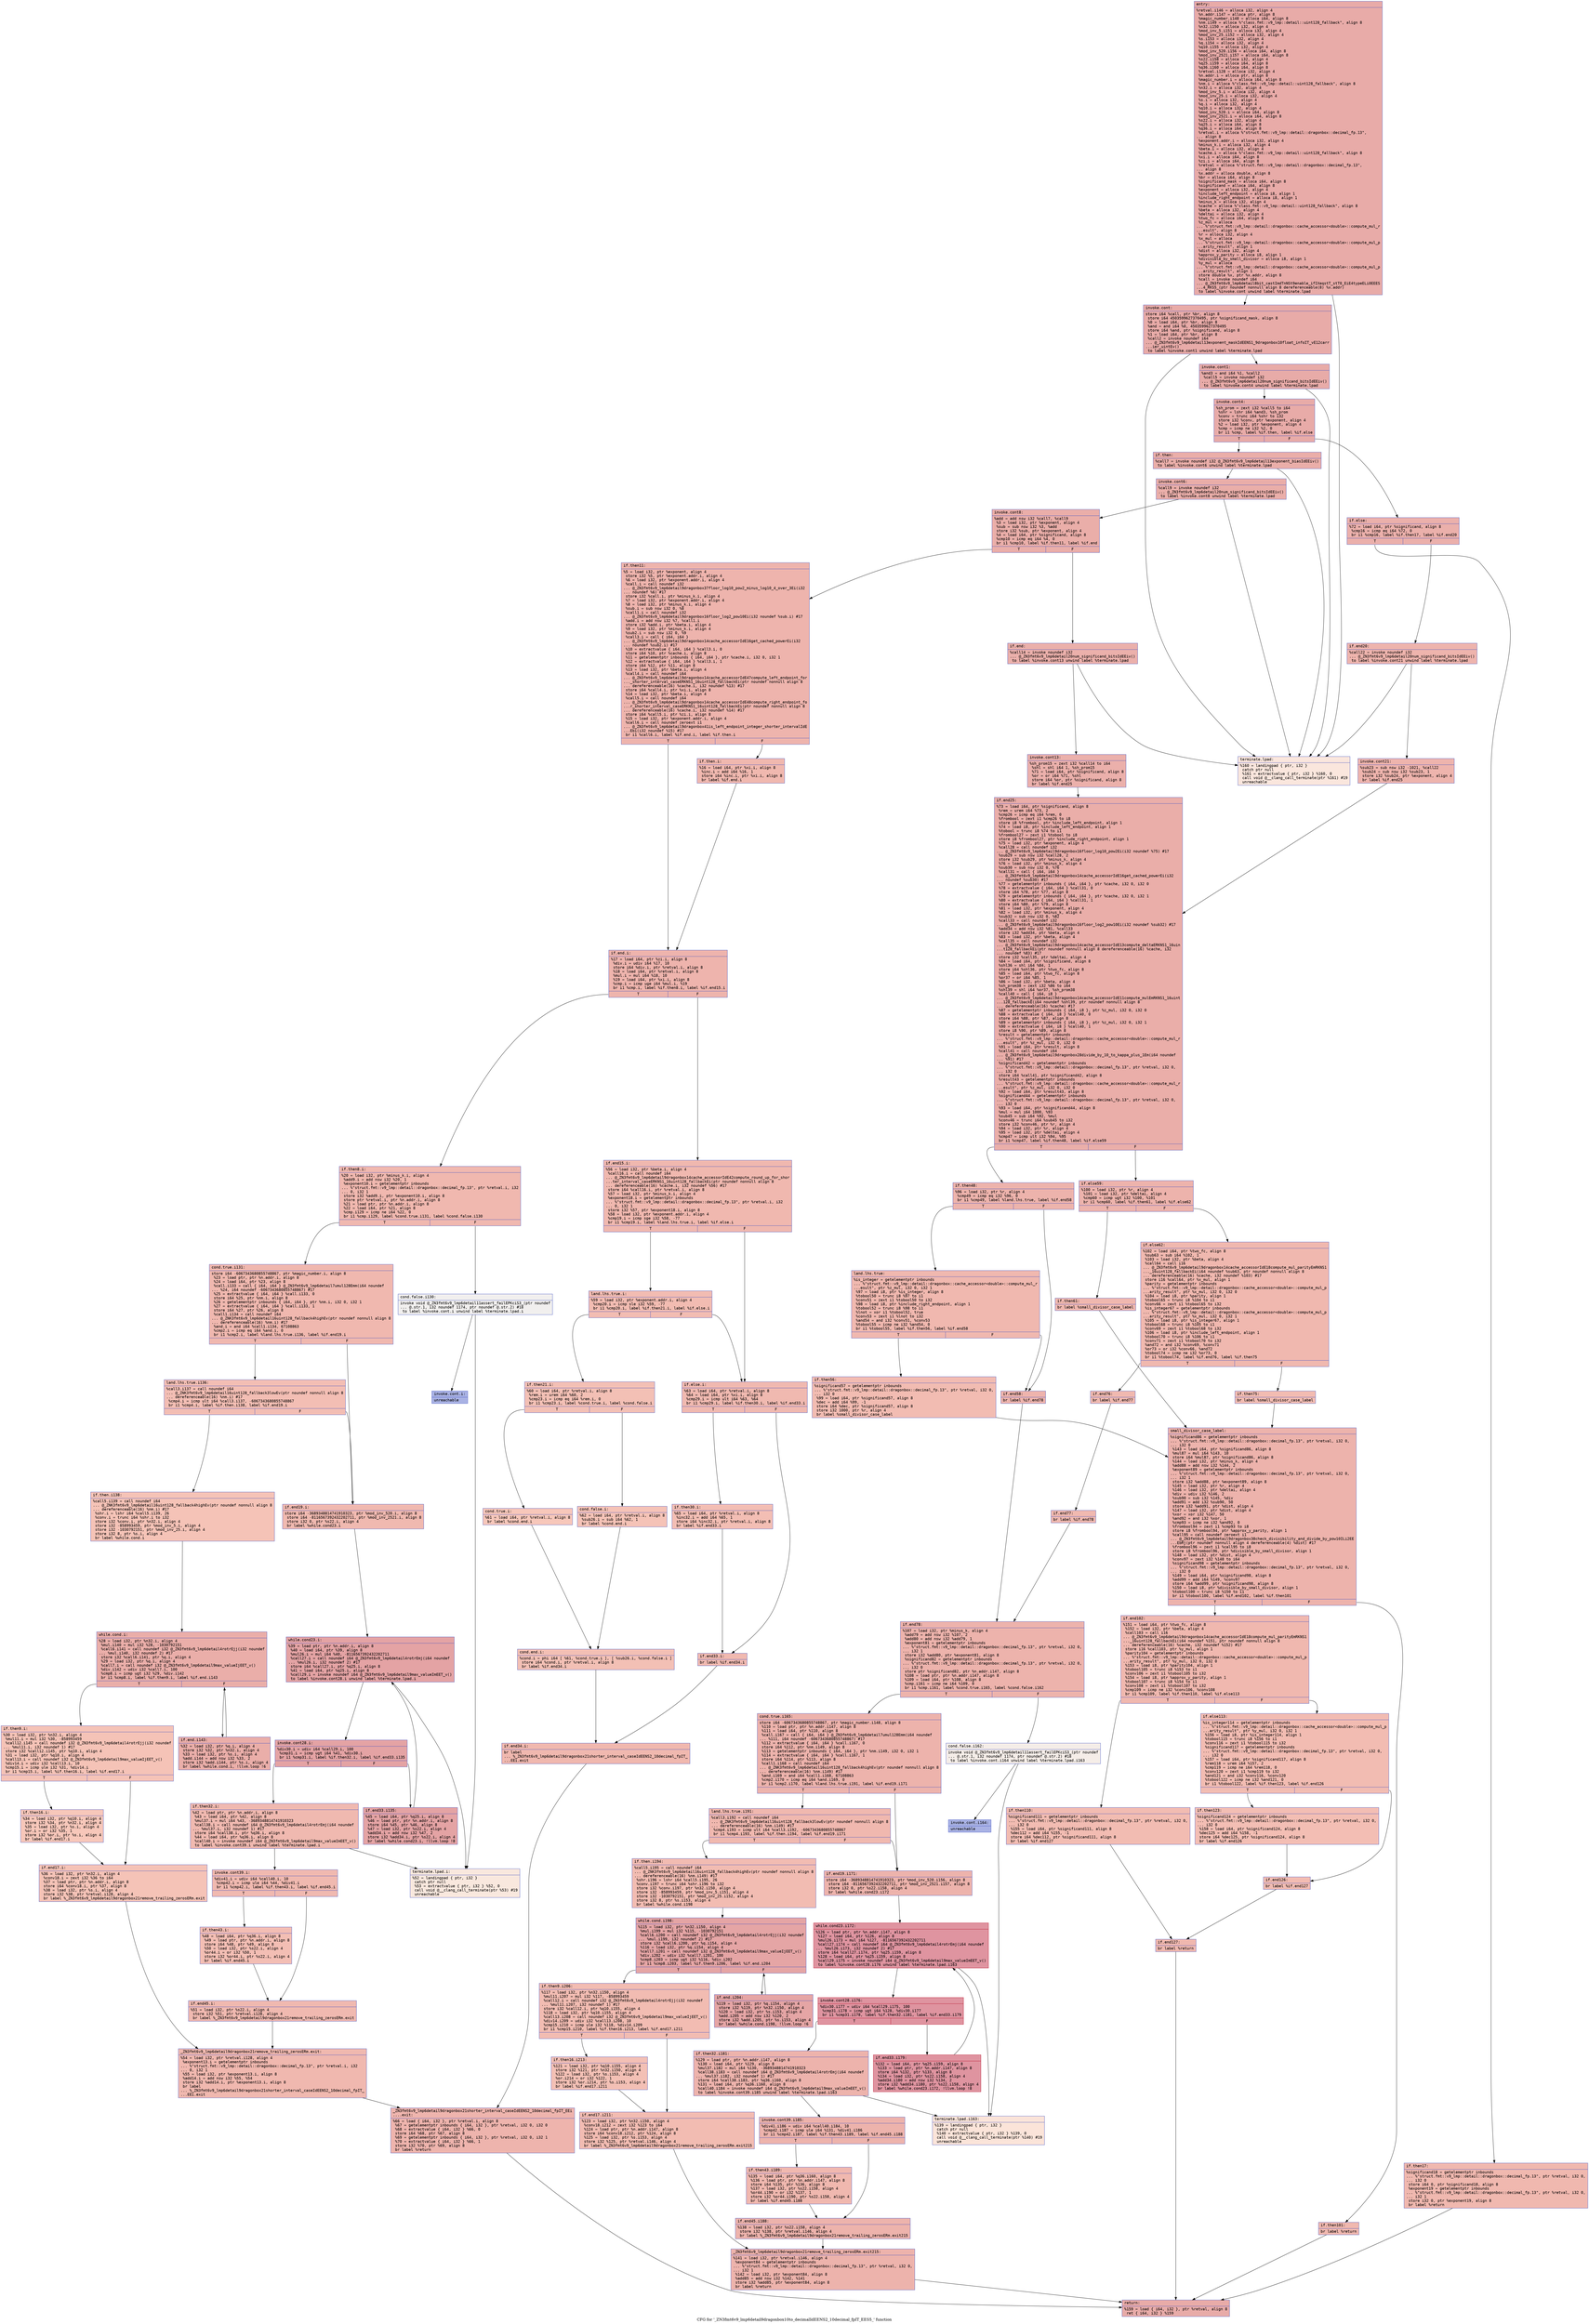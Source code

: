 digraph "CFG for '_ZN3fmt6v9_lmp6detail9dragonbox10to_decimalIdEENS2_10decimal_fpIT_EES5_' function" {
	label="CFG for '_ZN3fmt6v9_lmp6detail9dragonbox10to_decimalIdEENS2_10decimal_fpIT_EES5_' function";

	Node0x55fec2f9a290 [shape=record,color="#3d50c3ff", style=filled, fillcolor="#cc403a70" fontname="Courier",label="{entry:\l|  %retval.i146 = alloca i32, align 4\l  %n.addr.i147 = alloca ptr, align 8\l  %magic_number.i148 = alloca i64, align 8\l  %nm.i149 = alloca %\"class.fmt::v9_lmp::detail::uint128_fallback\", align 8\l  %n32.i150 = alloca i32, align 4\l  %mod_inv_5.i151 = alloca i32, align 4\l  %mod_inv_25.i152 = alloca i32, align 4\l  %s.i153 = alloca i32, align 4\l  %q.i154 = alloca i32, align 4\l  %q10.i155 = alloca i32, align 4\l  %mod_inv_520.i156 = alloca i64, align 8\l  %mod_inv_2521.i157 = alloca i64, align 8\l  %s22.i158 = alloca i32, align 4\l  %q25.i159 = alloca i64, align 8\l  %q36.i160 = alloca i64, align 8\l  %retval.i128 = alloca i32, align 4\l  %n.addr.i = alloca ptr, align 8\l  %magic_number.i = alloca i64, align 8\l  %nm.i = alloca %\"class.fmt::v9_lmp::detail::uint128_fallback\", align 8\l  %n32.i = alloca i32, align 4\l  %mod_inv_5.i = alloca i32, align 4\l  %mod_inv_25.i = alloca i32, align 4\l  %s.i = alloca i32, align 4\l  %q.i = alloca i32, align 4\l  %q10.i = alloca i32, align 4\l  %mod_inv_520.i = alloca i64, align 8\l  %mod_inv_2521.i = alloca i64, align 8\l  %s22.i = alloca i32, align 4\l  %q25.i = alloca i64, align 8\l  %q36.i = alloca i64, align 8\l  %retval.i = alloca %\"struct.fmt::v9_lmp::detail::dragonbox::decimal_fp.13\",\l... align 8\l  %exponent.addr.i = alloca i32, align 4\l  %minus_k.i = alloca i32, align 4\l  %beta.i = alloca i32, align 4\l  %cache.i = alloca %\"class.fmt::v9_lmp::detail::uint128_fallback\", align 8\l  %xi.i = alloca i64, align 8\l  %zi.i = alloca i64, align 8\l  %retval = alloca %\"struct.fmt::v9_lmp::detail::dragonbox::decimal_fp.13\",\l... align 8\l  %x.addr = alloca double, align 8\l  %br = alloca i64, align 8\l  %significand_mask = alloca i64, align 8\l  %significand = alloca i64, align 8\l  %exponent = alloca i32, align 4\l  %include_left_endpoint = alloca i8, align 1\l  %include_right_endpoint = alloca i8, align 1\l  %minus_k = alloca i32, align 4\l  %cache = alloca %\"class.fmt::v9_lmp::detail::uint128_fallback\", align 8\l  %beta = alloca i32, align 4\l  %deltai = alloca i32, align 4\l  %two_fc = alloca i64, align 8\l  %z_mul = alloca\l... %\"struct.fmt::v9_lmp::detail::dragonbox::cache_accessor\<double\>::compute_mul_r\l...esult\", align 8\l  %r = alloca i32, align 4\l  %x_mul = alloca\l... %\"struct.fmt::v9_lmp::detail::dragonbox::cache_accessor\<double\>::compute_mul_p\l...arity_result\", align 1\l  %dist = alloca i32, align 4\l  %approx_y_parity = alloca i8, align 1\l  %divisible_by_small_divisor = alloca i8, align 1\l  %y_mul = alloca\l... %\"struct.fmt::v9_lmp::detail::dragonbox::cache_accessor\<double\>::compute_mul_p\l...arity_result\", align 1\l  store double %x, ptr %x.addr, align 8\l  %call = invoke noundef i64\l... @_ZN3fmt6v9_lmp6detail8bit_castImdTnNSt9enable_ifIXeqstT_stT0_EiE4typeELi0EEES\l...4_RKS5_(ptr noundef nonnull align 8 dereferenceable(8) %x.addr)\l          to label %invoke.cont unwind label %terminate.lpad\l}"];
	Node0x55fec2f9a290 -> Node0x55fec2f9ae20[tooltip="entry -> invoke.cont\nProbability 100.00%" ];
	Node0x55fec2f9a290 -> Node0x55fec2ff8ce0[tooltip="entry -> terminate.lpad\nProbability 0.00%" ];
	Node0x55fec2f9ae20 [shape=record,color="#3d50c3ff", style=filled, fillcolor="#cc403a70" fontname="Courier",label="{invoke.cont:\l|  store i64 %call, ptr %br, align 8\l  store i64 4503599627370495, ptr %significand_mask, align 8\l  %0 = load i64, ptr %br, align 8\l  %and = and i64 %0, 4503599627370495\l  store i64 %and, ptr %significand, align 8\l  %1 = load i64, ptr %br, align 8\l  %call2 = invoke noundef i64\l... @_ZN3fmt6v9_lmp6detail13exponent_maskIdEENS1_9dragonbox10float_infoIT_vE12carr\l...ier_uintEv()\l          to label %invoke.cont1 unwind label %terminate.lpad\l}"];
	Node0x55fec2f9ae20 -> Node0x55fec2ff9360[tooltip="invoke.cont -> invoke.cont1\nProbability 100.00%" ];
	Node0x55fec2f9ae20 -> Node0x55fec2ff8ce0[tooltip="invoke.cont -> terminate.lpad\nProbability 0.00%" ];
	Node0x55fec2ff9360 [shape=record,color="#3d50c3ff", style=filled, fillcolor="#cc403a70" fontname="Courier",label="{invoke.cont1:\l|  %and3 = and i64 %1, %call2\l  %call5 = invoke noundef i32\l... @_ZN3fmt6v9_lmp6detail20num_significand_bitsIdEEiv()\l          to label %invoke.cont4 unwind label %terminate.lpad\l}"];
	Node0x55fec2ff9360 -> Node0x55fec2ff96d0[tooltip="invoke.cont1 -> invoke.cont4\nProbability 100.00%" ];
	Node0x55fec2ff9360 -> Node0x55fec2ff8ce0[tooltip="invoke.cont1 -> terminate.lpad\nProbability 0.00%" ];
	Node0x55fec2ff96d0 [shape=record,color="#3d50c3ff", style=filled, fillcolor="#cc403a70" fontname="Courier",label="{invoke.cont4:\l|  %sh_prom = zext i32 %call5 to i64\l  %shr = lshr i64 %and3, %sh_prom\l  %conv = trunc i64 %shr to i32\l  store i32 %conv, ptr %exponent, align 4\l  %2 = load i32, ptr %exponent, align 4\l  %cmp = icmp ne i32 %2, 0\l  br i1 %cmp, label %if.then, label %if.else\l|{<s0>T|<s1>F}}"];
	Node0x55fec2ff96d0:s0 -> Node0x55fec2ff9c70[tooltip="invoke.cont4 -> if.then\nProbability 62.50%" ];
	Node0x55fec2ff96d0:s1 -> Node0x55fec2ff9ce0[tooltip="invoke.cont4 -> if.else\nProbability 37.50%" ];
	Node0x55fec2ff9c70 [shape=record,color="#3d50c3ff", style=filled, fillcolor="#d0473d70" fontname="Courier",label="{if.then:\l|  %call7 = invoke noundef i32 @_ZN3fmt6v9_lmp6detail13exponent_biasIdEEiv()\l          to label %invoke.cont6 unwind label %terminate.lpad\l}"];
	Node0x55fec2ff9c70 -> Node0x55fec2ff9e60[tooltip="if.then -> invoke.cont6\nProbability 100.00%" ];
	Node0x55fec2ff9c70 -> Node0x55fec2ff8ce0[tooltip="if.then -> terminate.lpad\nProbability 0.00%" ];
	Node0x55fec2ff9e60 [shape=record,color="#3d50c3ff", style=filled, fillcolor="#d0473d70" fontname="Courier",label="{invoke.cont6:\l|  %call9 = invoke noundef i32\l... @_ZN3fmt6v9_lmp6detail20num_significand_bitsIdEEiv()\l          to label %invoke.cont8 unwind label %terminate.lpad\l}"];
	Node0x55fec2ff9e60 -> Node0x55fec2ffa0f0[tooltip="invoke.cont6 -> invoke.cont8\nProbability 100.00%" ];
	Node0x55fec2ff9e60 -> Node0x55fec2ff8ce0[tooltip="invoke.cont6 -> terminate.lpad\nProbability 0.00%" ];
	Node0x55fec2ffa0f0 [shape=record,color="#3d50c3ff", style=filled, fillcolor="#d0473d70" fontname="Courier",label="{invoke.cont8:\l|  %add = add nsw i32 %call7, %call9\l  %3 = load i32, ptr %exponent, align 4\l  %sub = sub nsw i32 %3, %add\l  store i32 %sub, ptr %exponent, align 4\l  %4 = load i64, ptr %significand, align 8\l  %cmp10 = icmp eq i64 %4, 0\l  br i1 %cmp10, label %if.then11, label %if.end\l|{<s0>T|<s1>F}}"];
	Node0x55fec2ffa0f0:s0 -> Node0x55fec2ffa690[tooltip="invoke.cont8 -> if.then11\nProbability 37.50%" ];
	Node0x55fec2ffa0f0:s1 -> Node0x55fec2ffa710[tooltip="invoke.cont8 -> if.end\nProbability 62.50%" ];
	Node0x55fec2ffa690 [shape=record,color="#3d50c3ff", style=filled, fillcolor="#d8564670" fontname="Courier",label="{if.then11:\l|  %5 = load i32, ptr %exponent, align 4\l  store i32 %5, ptr %exponent.addr.i, align 4\l  %6 = load i32, ptr %exponent.addr.i, align 4\l  %call.i = call noundef i32\l... @_ZN3fmt6v9_lmp6detail9dragonbox37floor_log10_pow2_minus_log10_4_over_3Ei(i32\l... noundef %6) #17\l  store i32 %call.i, ptr %minus_k.i, align 4\l  %7 = load i32, ptr %exponent.addr.i, align 4\l  %8 = load i32, ptr %minus_k.i, align 4\l  %sub.i = sub nsw i32 0, %8\l  %call1.i = call noundef i32\l... @_ZN3fmt6v9_lmp6detail9dragonbox16floor_log2_pow10Ei(i32 noundef %sub.i) #17\l  %add.i = add nsw i32 %7, %call1.i\l  store i32 %add.i, ptr %beta.i, align 4\l  %9 = load i32, ptr %minus_k.i, align 4\l  %sub2.i = sub nsw i32 0, %9\l  %call3.i = call \{ i64, i64 \}\l... @_ZN3fmt6v9_lmp6detail9dragonbox14cache_accessorIdE16get_cached_powerEi(i32\l... noundef %sub2.i) #17\l  %10 = extractvalue \{ i64, i64 \} %call3.i, 0\l  store i64 %10, ptr %cache.i, align 8\l  %11 = getelementptr inbounds \{ i64, i64 \}, ptr %cache.i, i32 0, i32 1\l  %12 = extractvalue \{ i64, i64 \} %call3.i, 1\l  store i64 %12, ptr %11, align 8\l  %13 = load i32, ptr %beta.i, align 4\l  %call4.i = call noundef i64\l... @_ZN3fmt6v9_lmp6detail9dragonbox14cache_accessorIdE47compute_left_endpoint_for\l..._shorter_interval_caseERKNS1_16uint128_fallbackEi(ptr noundef nonnull align 8\l... dereferenceable(16) %cache.i, i32 noundef %13) #17\l  store i64 %call4.i, ptr %xi.i, align 8\l  %14 = load i32, ptr %beta.i, align 4\l  %call5.i = call noundef i64\l... @_ZN3fmt6v9_lmp6detail9dragonbox14cache_accessorIdE48compute_right_endpoint_fo\l...r_shorter_interval_caseERKNS1_16uint128_fallbackEi(ptr noundef nonnull align 8\l... dereferenceable(16) %cache.i, i32 noundef %14) #17\l  store i64 %call5.i, ptr %zi.i, align 8\l  %15 = load i32, ptr %exponent.addr.i, align 4\l  %call6.i = call noundef zeroext i1\l... @_ZN3fmt6v9_lmp6detail9dragonbox41is_left_endpoint_integer_shorter_intervalIdE\l...Ebi(i32 noundef %15) #17\l  br i1 %call6.i, label %if.end.i, label %if.then.i\l|{<s0>T|<s1>F}}"];
	Node0x55fec2ffa690:s0 -> Node0x55fec2ffc250[tooltip="if.then11 -> if.end.i\nProbability 50.00%" ];
	Node0x55fec2ffa690:s1 -> Node0x55fec2ffc2a0[tooltip="if.then11 -> if.then.i\nProbability 50.00%" ];
	Node0x55fec2ffc2a0 [shape=record,color="#3d50c3ff", style=filled, fillcolor="#dc5d4a70" fontname="Courier",label="{if.then.i:\l|  %16 = load i64, ptr %xi.i, align 8\l  %inc.i = add i64 %16, 1\l  store i64 %inc.i, ptr %xi.i, align 8\l  br label %if.end.i\l}"];
	Node0x55fec2ffc2a0 -> Node0x55fec2ffc250[tooltip="if.then.i -> if.end.i\nProbability 100.00%" ];
	Node0x55fec2ffc250 [shape=record,color="#3d50c3ff", style=filled, fillcolor="#d8564670" fontname="Courier",label="{if.end.i:\l|  %17 = load i64, ptr %zi.i, align 8\l  %div.i = udiv i64 %17, 10\l  store i64 %div.i, ptr %retval.i, align 8\l  %18 = load i64, ptr %retval.i, align 8\l  %mul.i = mul i64 %18, 10\l  %19 = load i64, ptr %xi.i, align 8\l  %cmp.i = icmp uge i64 %mul.i, %19\l  br i1 %cmp.i, label %if.then8.i, label %if.end15.i\l|{<s0>T|<s1>F}}"];
	Node0x55fec2ffc250:s0 -> Node0x55fec2ff84a0[tooltip="if.end.i -> if.then8.i\nProbability 50.00%" ];
	Node0x55fec2ffc250:s1 -> Node0x55fec2ff8520[tooltip="if.end.i -> if.end15.i\nProbability 50.00%" ];
	Node0x55fec2ff84a0 [shape=record,color="#3d50c3ff", style=filled, fillcolor="#dc5d4a70" fontname="Courier",label="{if.then8.i:\l|  %20 = load i32, ptr %minus_k.i, align 4\l  %add9.i = add nsw i32 %20, 1\l  %exponent10.i = getelementptr inbounds\l... %\"struct.fmt::v9_lmp::detail::dragonbox::decimal_fp.13\", ptr %retval.i, i32\l... 0, i32 1\l  store i32 %add9.i, ptr %exponent10.i, align 8\l  store ptr %retval.i, ptr %n.addr.i, align 8\l  %21 = load ptr, ptr %n.addr.i, align 8\l  %22 = load i64, ptr %21, align 8\l  %cmp.i129 = icmp ne i64 %22, 0\l  br i1 %cmp.i129, label %cond.true.i131, label %cond.false.i130\l|{<s0>T|<s1>F}}"];
	Node0x55fec2ff84a0:s0 -> Node0x55fec2ffd6e0[tooltip="if.then8.i -> cond.true.i131\nProbability 100.00%" ];
	Node0x55fec2ff84a0:s1 -> Node0x55fec2ffd760[tooltip="if.then8.i -> cond.false.i130\nProbability 0.00%" ];
	Node0x55fec2ffd6e0 [shape=record,color="#3d50c3ff", style=filled, fillcolor="#dc5d4a70" fontname="Courier",label="{cond.true.i131:\l|  store i64 -6067343680855748867, ptr %magic_number.i, align 8\l  %23 = load ptr, ptr %n.addr.i, align 8\l  %24 = load i64, ptr %23, align 8\l  %call.i133 = call \{ i64, i64 \} @_ZN3fmt6v9_lmp6detail7umul128Emm(i64 noundef\l... %24, i64 noundef -6067343680855748867) #17\l  %25 = extractvalue \{ i64, i64 \} %call.i133, 0\l  store i64 %25, ptr %nm.i, align 8\l  %26 = getelementptr inbounds \{ i64, i64 \}, ptr %nm.i, i32 0, i32 1\l  %27 = extractvalue \{ i64, i64 \} %call.i133, 1\l  store i64 %27, ptr %26, align 8\l  %call1.i134 = call noundef i64\l... @_ZNK3fmt6v9_lmp6detail16uint128_fallback4highEv(ptr noundef nonnull align 8\l... dereferenceable(16) %nm.i) #17\l  %and.i = and i64 %call1.i134, 67108863\l  %cmp2.i = icmp eq i64 %and.i, 0\l  br i1 %cmp2.i, label %land.lhs.true.i136, label %if.end19.i\l|{<s0>T|<s1>F}}"];
	Node0x55fec2ffd6e0:s0 -> Node0x55fec2ffe3a0[tooltip="cond.true.i131 -> land.lhs.true.i136\nProbability 37.50%" ];
	Node0x55fec2ffd6e0:s1 -> Node0x55fec2ffe4a0[tooltip="cond.true.i131 -> if.end19.i\nProbability 62.50%" ];
	Node0x55fec2ffd760 [shape=record,color="#3d50c3ff", style=filled, fillcolor="#e0dbd870" fontname="Courier",label="{cond.false.i130:\l|  invoke void @_ZN3fmt6v9_lmp6detail11assert_failEPKciS3_(ptr noundef\l... @.str.1, i32 noundef 1174, ptr noundef @.str.2) #18\l          to label %invoke.cont.i unwind label %terminate.lpad.i\l}"];
	Node0x55fec2ffd760 -> Node0x55fec2ffe650[tooltip="cond.false.i130 -> invoke.cont.i\nProbability 0.00%" ];
	Node0x55fec2ffd760 -> Node0x55fec2ffe700[tooltip="cond.false.i130 -> terminate.lpad.i\nProbability 100.00%" ];
	Node0x55fec2ffe650 [shape=record,color="#3d50c3ff", style=filled, fillcolor="#3d50c370" fontname="Courier",label="{invoke.cont.i:\l|  unreachable\l}"];
	Node0x55fec2ffe3a0 [shape=record,color="#3d50c3ff", style=filled, fillcolor="#e36c5570" fontname="Courier",label="{land.lhs.true.i136:\l|  %call3.i137 = call noundef i64\l... @_ZNK3fmt6v9_lmp6detail16uint128_fallback3lowEv(ptr noundef nonnull align 8\l... dereferenceable(16) %nm.i) #17\l  %cmp4.i = icmp ult i64 %call3.i137, -6067343680855748867\l  br i1 %cmp4.i, label %if.then.i138, label %if.end19.i\l|{<s0>T|<s1>F}}"];
	Node0x55fec2ffe3a0:s0 -> Node0x55fec2ffec70[tooltip="land.lhs.true.i136 -> if.then.i138\nProbability 50.00%" ];
	Node0x55fec2ffe3a0:s1 -> Node0x55fec2ffe4a0[tooltip="land.lhs.true.i136 -> if.end19.i\nProbability 50.00%" ];
	Node0x55fec2ffec70 [shape=record,color="#3d50c3ff", style=filled, fillcolor="#e8765c70" fontname="Courier",label="{if.then.i138:\l|  %call5.i139 = call noundef i64\l... @_ZNK3fmt6v9_lmp6detail16uint128_fallback4highEv(ptr noundef nonnull align 8\l... dereferenceable(16) %nm.i) #17\l  %shr.i = lshr i64 %call5.i139, 26\l  %conv.i = trunc i64 %shr.i to i32\l  store i32 %conv.i, ptr %n32.i, align 4\l  store i32 -858993459, ptr %mod_inv_5.i, align 4\l  store i32 -1030792151, ptr %mod_inv_25.i, align 4\l  store i32 8, ptr %s.i, align 4\l  br label %while.cond.i\l}"];
	Node0x55fec2ffec70 -> Node0x55fec2fff2c0[tooltip="if.then.i138 -> while.cond.i\nProbability 100.00%" ];
	Node0x55fec2fff2c0 [shape=record,color="#3d50c3ff", style=filled, fillcolor="#d0473d70" fontname="Courier",label="{while.cond.i:\l|  %28 = load i32, ptr %n32.i, align 4\l  %mul.i140 = mul i32 %28, -1030792151\l  %call6.i141 = call noundef i32 @_ZN3fmt6v9_lmp6detail4rotrEjj(i32 noundef\l... %mul.i140, i32 noundef 2) #17\l  store i32 %call6.i141, ptr %q.i, align 4\l  %29 = load i32, ptr %q.i, align 4\l  %call7.i = call noundef i32 @_ZN3fmt6v9_lmp6detail9max_valueIjEET_v()\l  %div.i142 = udiv i32 %call7.i, 100\l  %cmp8.i = icmp ugt i32 %29, %div.i142\l  br i1 %cmp8.i, label %if.then9.i, label %if.end.i143\l|{<s0>T|<s1>F}}"];
	Node0x55fec2fff2c0:s0 -> Node0x55fec2fffa00[tooltip="while.cond.i -> if.then9.i\nProbability 3.12%" ];
	Node0x55fec2fff2c0:s1 -> Node0x55fec2fffa50[tooltip="while.cond.i -> if.end.i143\nProbability 96.88%" ];
	Node0x55fec2fffa00 [shape=record,color="#3d50c3ff", style=filled, fillcolor="#e8765c70" fontname="Courier",label="{if.then9.i:\l|  %30 = load i32, ptr %n32.i, align 4\l  %mul11.i = mul i32 %30, -858993459\l  %call12.i145 = call noundef i32 @_ZN3fmt6v9_lmp6detail4rotrEjj(i32 noundef\l... %mul11.i, i32 noundef 1) #17\l  store i32 %call12.i145, ptr %q10.i, align 4\l  %31 = load i32, ptr %q10.i, align 4\l  %call13.i = call noundef i32 @_ZN3fmt6v9_lmp6detail9max_valueIjEET_v()\l  %div14.i = udiv i32 %call13.i, 10\l  %cmp15.i = icmp ule i32 %31, %div14.i\l  br i1 %cmp15.i, label %if.then16.i, label %if.end17.i\l|{<s0>T|<s1>F}}"];
	Node0x55fec2fffa00:s0 -> Node0x55fec3000220[tooltip="if.then9.i -> if.then16.i\nProbability 50.00%" ];
	Node0x55fec2fffa00:s1 -> Node0x55fec3000270[tooltip="if.then9.i -> if.end17.i\nProbability 50.00%" ];
	Node0x55fec2fffa50 [shape=record,color="#3d50c3ff", style=filled, fillcolor="#d0473d70" fontname="Courier",label="{if.end.i143:\l|  %32 = load i32, ptr %q.i, align 4\l  store i32 %32, ptr %n32.i, align 4\l  %33 = load i32, ptr %s.i, align 4\l  %add.i144 = add nsw i32 %33, 2\l  store i32 %add.i144, ptr %s.i, align 4\l  br label %while.cond.i, !llvm.loop !6\l}"];
	Node0x55fec2fffa50 -> Node0x55fec2fff2c0[tooltip="if.end.i143 -> while.cond.i\nProbability 100.00%" ];
	Node0x55fec3000220 [shape=record,color="#3d50c3ff", style=filled, fillcolor="#ec7f6370" fontname="Courier",label="{if.then16.i:\l|  %34 = load i32, ptr %q10.i, align 4\l  store i32 %34, ptr %n32.i, align 4\l  %35 = load i32, ptr %s.i, align 4\l  %or.i = or i32 %35, 1\l  store i32 %or.i, ptr %s.i, align 4\l  br label %if.end17.i\l}"];
	Node0x55fec3000220 -> Node0x55fec3000270[tooltip="if.then16.i -> if.end17.i\nProbability 100.00%" ];
	Node0x55fec3000270 [shape=record,color="#3d50c3ff", style=filled, fillcolor="#e8765c70" fontname="Courier",label="{if.end17.i:\l|  %36 = load i32, ptr %n32.i, align 4\l  %conv18.i = zext i32 %36 to i64\l  %37 = load ptr, ptr %n.addr.i, align 8\l  store i64 %conv18.i, ptr %37, align 8\l  %38 = load i32, ptr %s.i, align 4\l  store i32 %38, ptr %retval.i128, align 4\l  br label %_ZN3fmt6v9_lmp6detail9dragonbox21remove_trailing_zerosERm.exit\l}"];
	Node0x55fec3000270 -> Node0x55fec3000f50[tooltip="if.end17.i -> _ZN3fmt6v9_lmp6detail9dragonbox21remove_trailing_zerosERm.exit\nProbability 100.00%" ];
	Node0x55fec2ffe4a0 [shape=record,color="#3d50c3ff", style=filled, fillcolor="#de614d70" fontname="Courier",label="{if.end19.i:\l|  store i64 -3689348814741910323, ptr %mod_inv_520.i, align 8\l  store i64 -8116567392432202711, ptr %mod_inv_2521.i, align 8\l  store i32 0, ptr %s22.i, align 4\l  br label %while.cond23.i\l}"];
	Node0x55fec2ffe4a0 -> Node0x55fec3000f00[tooltip="if.end19.i -> while.cond23.i\nProbability 100.00%" ];
	Node0x55fec3000f00 [shape=record,color="#3d50c3ff", style=filled, fillcolor="#c32e3170" fontname="Courier",label="{while.cond23.i:\l|  %39 = load ptr, ptr %n.addr.i, align 8\l  %40 = load i64, ptr %39, align 8\l  %mul26.i = mul i64 %40, -8116567392432202711\l  %call27.i = call noundef i64 @_ZN3fmt6v9_lmp6detail4rotrEmj(i64 noundef\l... %mul26.i, i32 noundef 2) #17\l  store i64 %call27.i, ptr %q25.i, align 8\l  %41 = load i64, ptr %q25.i, align 8\l  %call29.i = invoke noundef i64 @_ZN3fmt6v9_lmp6detail9max_valueImEET_v()\l          to label %invoke.cont28.i unwind label %terminate.lpad.i\l}"];
	Node0x55fec3000f00 -> Node0x55fec3001860[tooltip="while.cond23.i -> invoke.cont28.i\nProbability 100.00%" ];
	Node0x55fec3000f00 -> Node0x55fec2ffe700[tooltip="while.cond23.i -> terminate.lpad.i\nProbability 0.00%" ];
	Node0x55fec3001860 [shape=record,color="#3d50c3ff", style=filled, fillcolor="#c32e3170" fontname="Courier",label="{invoke.cont28.i:\l|  %div30.i = udiv i64 %call29.i, 100\l  %cmp31.i = icmp ugt i64 %41, %div30.i\l  br i1 %cmp31.i, label %if.then32.i, label %if.end33.i135\l|{<s0>T|<s1>F}}"];
	Node0x55fec3001860:s0 -> Node0x55fec3001c50[tooltip="invoke.cont28.i -> if.then32.i\nProbability 3.12%" ];
	Node0x55fec3001860:s1 -> Node0x55fec3001ca0[tooltip="invoke.cont28.i -> if.end33.i135\nProbability 96.88%" ];
	Node0x55fec3001c50 [shape=record,color="#3d50c3ff", style=filled, fillcolor="#de614d70" fontname="Courier",label="{if.then32.i:\l|  %42 = load ptr, ptr %n.addr.i, align 8\l  %43 = load i64, ptr %42, align 8\l  %mul37.i = mul i64 %43, -3689348814741910323\l  %call38.i = call noundef i64 @_ZN3fmt6v9_lmp6detail4rotrEmj(i64 noundef\l... %mul37.i, i32 noundef 1) #17\l  store i64 %call38.i, ptr %q36.i, align 8\l  %44 = load i64, ptr %q36.i, align 8\l  %call40.i = invoke noundef i64 @_ZN3fmt6v9_lmp6detail9max_valueImEET_v()\l          to label %invoke.cont39.i unwind label %terminate.lpad.i\l}"];
	Node0x55fec3001c50 -> Node0x55fec30022d0[tooltip="if.then32.i -> invoke.cont39.i\nProbability 100.00%" ];
	Node0x55fec3001c50 -> Node0x55fec2ffe700[tooltip="if.then32.i -> terminate.lpad.i\nProbability 0.00%" ];
	Node0x55fec3001ca0 [shape=record,color="#3d50c3ff", style=filled, fillcolor="#c32e3170" fontname="Courier",label="{if.end33.i135:\l|  %45 = load i64, ptr %q25.i, align 8\l  %46 = load ptr, ptr %n.addr.i, align 8\l  store i64 %45, ptr %46, align 8\l  %47 = load i32, ptr %s22.i, align 4\l  %add34.i = add nsw i32 %47, 2\l  store i32 %add34.i, ptr %s22.i, align 4\l  br label %while.cond23.i, !llvm.loop !8\l}"];
	Node0x55fec3001ca0 -> Node0x55fec3000f00[tooltip="if.end33.i135 -> while.cond23.i\nProbability 100.00%" ];
	Node0x55fec30022d0 [shape=record,color="#3d50c3ff", style=filled, fillcolor="#de614d70" fontname="Courier",label="{invoke.cont39.i:\l|  %div41.i = udiv i64 %call40.i, 10\l  %cmp42.i = icmp ule i64 %44, %div41.i\l  br i1 %cmp42.i, label %if.then43.i, label %if.end45.i\l|{<s0>T|<s1>F}}"];
	Node0x55fec30022d0:s0 -> Node0x55fec3003320[tooltip="invoke.cont39.i -> if.then43.i\nProbability 50.00%" ];
	Node0x55fec30022d0:s1 -> Node0x55fec3003370[tooltip="invoke.cont39.i -> if.end45.i\nProbability 50.00%" ];
	Node0x55fec3003320 [shape=record,color="#3d50c3ff", style=filled, fillcolor="#e36c5570" fontname="Courier",label="{if.then43.i:\l|  %48 = load i64, ptr %q36.i, align 8\l  %49 = load ptr, ptr %n.addr.i, align 8\l  store i64 %48, ptr %49, align 8\l  %50 = load i32, ptr %s22.i, align 4\l  %or44.i = or i32 %50, 1\l  store i32 %or44.i, ptr %s22.i, align 4\l  br label %if.end45.i\l}"];
	Node0x55fec3003320 -> Node0x55fec3003370[tooltip="if.then43.i -> if.end45.i\nProbability 100.00%" ];
	Node0x55fec3003370 [shape=record,color="#3d50c3ff", style=filled, fillcolor="#de614d70" fontname="Courier",label="{if.end45.i:\l|  %51 = load i32, ptr %s22.i, align 4\l  store i32 %51, ptr %retval.i128, align 4\l  br label %_ZN3fmt6v9_lmp6detail9dragonbox21remove_trailing_zerosERm.exit\l}"];
	Node0x55fec3003370 -> Node0x55fec3000f50[tooltip="if.end45.i -> _ZN3fmt6v9_lmp6detail9dragonbox21remove_trailing_zerosERm.exit\nProbability 100.00%" ];
	Node0x55fec2ffe700 [shape=record,color="#3d50c3ff", style=filled, fillcolor="#f2cab570" fontname="Courier",label="{terminate.lpad.i:\l|  %52 = landingpad \{ ptr, i32 \}\l          catch ptr null\l  %53 = extractvalue \{ ptr, i32 \} %52, 0\l  call void @__clang_call_terminate(ptr %53) #19\l  unreachable\l}"];
	Node0x55fec3000f50 [shape=record,color="#3d50c3ff", style=filled, fillcolor="#dc5d4a70" fontname="Courier",label="{_ZN3fmt6v9_lmp6detail9dragonbox21remove_trailing_zerosERm.exit:\l|  %54 = load i32, ptr %retval.i128, align 4\l  %exponent13.i = getelementptr inbounds\l... %\"struct.fmt::v9_lmp::detail::dragonbox::decimal_fp.13\", ptr %retval.i, i32\l... 0, i32 1\l  %55 = load i32, ptr %exponent13.i, align 8\l  %add14.i = add nsw i32 %55, %54\l  store i32 %add14.i, ptr %exponent13.i, align 8\l  br label\l... %_ZN3fmt6v9_lmp6detail9dragonbox21shorter_interval_caseIdEENS2_10decimal_fpIT_\l...EEi.exit\l}"];
	Node0x55fec3000f50 -> Node0x55fec3000fa0[tooltip="_ZN3fmt6v9_lmp6detail9dragonbox21remove_trailing_zerosERm.exit -> _ZN3fmt6v9_lmp6detail9dragonbox21shorter_interval_caseIdEENS2_10decimal_fpIT_EEi.exit\nProbability 100.00%" ];
	Node0x55fec2ff8520 [shape=record,color="#3d50c3ff", style=filled, fillcolor="#dc5d4a70" fontname="Courier",label="{if.end15.i:\l|  %56 = load i32, ptr %beta.i, align 4\l  %call16.i = call noundef i64\l... @_ZN3fmt6v9_lmp6detail9dragonbox14cache_accessorIdE42compute_round_up_for_shor\l...ter_interval_caseERKNS1_16uint128_fallbackEi(ptr noundef nonnull align 8\l... dereferenceable(16) %cache.i, i32 noundef %56) #17\l  store i64 %call16.i, ptr %retval.i, align 8\l  %57 = load i32, ptr %minus_k.i, align 4\l  %exponent18.i = getelementptr inbounds\l... %\"struct.fmt::v9_lmp::detail::dragonbox::decimal_fp.13\", ptr %retval.i, i32\l... 0, i32 1\l  store i32 %57, ptr %exponent18.i, align 8\l  %58 = load i32, ptr %exponent.addr.i, align 4\l  %cmp19.i = icmp sge i32 %58, -77\l  br i1 %cmp19.i, label %land.lhs.true.i, label %if.else.i\l|{<s0>T|<s1>F}}"];
	Node0x55fec2ff8520:s0 -> Node0x55fec3003d00[tooltip="if.end15.i -> land.lhs.true.i\nProbability 50.00%" ];
	Node0x55fec2ff8520:s1 -> Node0x55fec30047c0[tooltip="if.end15.i -> if.else.i\nProbability 50.00%" ];
	Node0x55fec3003d00 [shape=record,color="#3d50c3ff", style=filled, fillcolor="#e1675170" fontname="Courier",label="{land.lhs.true.i:\l|  %59 = load i32, ptr %exponent.addr.i, align 4\l  %cmp20.i = icmp sle i32 %59, -77\l  br i1 %cmp20.i, label %if.then21.i, label %if.else.i\l|{<s0>T|<s1>F}}"];
	Node0x55fec3003d00:s0 -> Node0x55fec3004a90[tooltip="land.lhs.true.i -> if.then21.i\nProbability 50.00%" ];
	Node0x55fec3003d00:s1 -> Node0x55fec30047c0[tooltip="land.lhs.true.i -> if.else.i\nProbability 50.00%" ];
	Node0x55fec3004a90 [shape=record,color="#3d50c3ff", style=filled, fillcolor="#e5705870" fontname="Courier",label="{if.then21.i:\l|  %60 = load i64, ptr %retval.i, align 8\l  %rem.i = urem i64 %60, 2\l  %cmp23.i = icmp eq i64 %rem.i, 0\l  br i1 %cmp23.i, label %cond.true.i, label %cond.false.i\l|{<s0>T|<s1>F}}"];
	Node0x55fec3004a90:s0 -> Node0x55fec3004d70[tooltip="if.then21.i -> cond.true.i\nProbability 37.50%" ];
	Node0x55fec3004a90:s1 -> Node0x55fec3004df0[tooltip="if.then21.i -> cond.false.i\nProbability 62.50%" ];
	Node0x55fec3004d70 [shape=record,color="#3d50c3ff", style=filled, fillcolor="#ec7f6370" fontname="Courier",label="{cond.true.i:\l|  %61 = load i64, ptr %retval.i, align 8\l  br label %cond.end.i\l}"];
	Node0x55fec3004d70 -> Node0x55fec3005000[tooltip="cond.true.i -> cond.end.i\nProbability 100.00%" ];
	Node0x55fec3004df0 [shape=record,color="#3d50c3ff", style=filled, fillcolor="#e8765c70" fontname="Courier",label="{cond.false.i:\l|  %62 = load i64, ptr %retval.i, align 8\l  %sub26.i = sub i64 %62, 1\l  br label %cond.end.i\l}"];
	Node0x55fec3004df0 -> Node0x55fec3005000[tooltip="cond.false.i -> cond.end.i\nProbability 100.00%" ];
	Node0x55fec3005000 [shape=record,color="#3d50c3ff", style=filled, fillcolor="#e5705870" fontname="Courier",label="{cond.end.i:\l|  %cond.i = phi i64 [ %61, %cond.true.i ], [ %sub26.i, %cond.false.i ]\l  store i64 %cond.i, ptr %retval.i, align 8\l  br label %if.end34.i\l}"];
	Node0x55fec3005000 -> Node0x55fec3005350[tooltip="cond.end.i -> if.end34.i\nProbability 100.00%" ];
	Node0x55fec30047c0 [shape=record,color="#3d50c3ff", style=filled, fillcolor="#de614d70" fontname="Courier",label="{if.else.i:\l|  %63 = load i64, ptr %retval.i, align 8\l  %64 = load i64, ptr %xi.i, align 8\l  %cmp29.i = icmp ult i64 %63, %64\l  br i1 %cmp29.i, label %if.then30.i, label %if.end33.i\l|{<s0>T|<s1>F}}"];
	Node0x55fec30047c0:s0 -> Node0x55fec3005650[tooltip="if.else.i -> if.then30.i\nProbability 50.00%" ];
	Node0x55fec30047c0:s1 -> Node0x55fec30056d0[tooltip="if.else.i -> if.end33.i\nProbability 50.00%" ];
	Node0x55fec3005650 [shape=record,color="#3d50c3ff", style=filled, fillcolor="#e36c5570" fontname="Courier",label="{if.then30.i:\l|  %65 = load i64, ptr %retval.i, align 8\l  %inc32.i = add i64 %65, 1\l  store i64 %inc32.i, ptr %retval.i, align 8\l  br label %if.end33.i\l}"];
	Node0x55fec3005650 -> Node0x55fec30056d0[tooltip="if.then30.i -> if.end33.i\nProbability 100.00%" ];
	Node0x55fec30056d0 [shape=record,color="#3d50c3ff", style=filled, fillcolor="#de614d70" fontname="Courier",label="{if.end33.i:\l|  br label %if.end34.i\l}"];
	Node0x55fec30056d0 -> Node0x55fec3005350[tooltip="if.end33.i -> if.end34.i\nProbability 100.00%" ];
	Node0x55fec3005350 [shape=record,color="#3d50c3ff", style=filled, fillcolor="#dc5d4a70" fontname="Courier",label="{if.end34.i:\l|  br label\l... %_ZN3fmt6v9_lmp6detail9dragonbox21shorter_interval_caseIdEENS2_10decimal_fpIT_\l...EEi.exit\l}"];
	Node0x55fec3005350 -> Node0x55fec3000fa0[tooltip="if.end34.i -> _ZN3fmt6v9_lmp6detail9dragonbox21shorter_interval_caseIdEENS2_10decimal_fpIT_EEi.exit\nProbability 100.00%" ];
	Node0x55fec3000fa0 [shape=record,color="#3d50c3ff", style=filled, fillcolor="#d8564670" fontname="Courier",label="{_ZN3fmt6v9_lmp6detail9dragonbox21shorter_interval_caseIdEENS2_10decimal_fpIT_EEi\l....exit:\l|  %66 = load \{ i64, i32 \}, ptr %retval.i, align 8\l  %67 = getelementptr inbounds \{ i64, i32 \}, ptr %retval, i32 0, i32 0\l  %68 = extractvalue \{ i64, i32 \} %66, 0\l  store i64 %68, ptr %67, align 8\l  %69 = getelementptr inbounds \{ i64, i32 \}, ptr %retval, i32 0, i32 1\l  %70 = extractvalue \{ i64, i32 \} %66, 1\l  store i32 %70, ptr %69, align 8\l  br label %return\l}"];
	Node0x55fec3000fa0 -> Node0x55fec3005fe0[tooltip="_ZN3fmt6v9_lmp6detail9dragonbox21shorter_interval_caseIdEENS2_10decimal_fpIT_EEi.exit -> return\nProbability 100.00%" ];
	Node0x55fec2ffa710 [shape=record,color="#3d50c3ff", style=filled, fillcolor="#d24b4070" fontname="Courier",label="{if.end:\l|  %call14 = invoke noundef i32\l... @_ZN3fmt6v9_lmp6detail20num_significand_bitsIdEEiv()\l          to label %invoke.cont13 unwind label %terminate.lpad\l}"];
	Node0x55fec2ffa710 -> Node0x55fec3006100[tooltip="if.end -> invoke.cont13\nProbability 100.00%" ];
	Node0x55fec2ffa710 -> Node0x55fec2ff8ce0[tooltip="if.end -> terminate.lpad\nProbability 0.00%" ];
	Node0x55fec3006100 [shape=record,color="#3d50c3ff", style=filled, fillcolor="#d24b4070" fontname="Courier",label="{invoke.cont13:\l|  %sh_prom15 = zext i32 %call14 to i64\l  %shl = shl i64 1, %sh_prom15\l  %71 = load i64, ptr %significand, align 8\l  %or = or i64 %71, %shl\l  store i64 %or, ptr %significand, align 8\l  br label %if.end25\l}"];
	Node0x55fec3006100 -> Node0x55fec3006610[tooltip="invoke.cont13 -> if.end25\nProbability 100.00%" ];
	Node0x55fec2ff9ce0 [shape=record,color="#3d50c3ff", style=filled, fillcolor="#d24b4070" fontname="Courier",label="{if.else:\l|  %72 = load i64, ptr %significand, align 8\l  %cmp16 = icmp eq i64 %72, 0\l  br i1 %cmp16, label %if.then17, label %if.end20\l|{<s0>T|<s1>F}}"];
	Node0x55fec2ff9ce0:s0 -> Node0x55fec3006830[tooltip="if.else -> if.then17\nProbability 37.50%" ];
	Node0x55fec2ff9ce0:s1 -> Node0x55fec30068b0[tooltip="if.else -> if.end20\nProbability 62.50%" ];
	Node0x55fec3006830 [shape=record,color="#3d50c3ff", style=filled, fillcolor="#dc5d4a70" fontname="Courier",label="{if.then17:\l|  %significand18 = getelementptr inbounds\l... %\"struct.fmt::v9_lmp::detail::dragonbox::decimal_fp.13\", ptr %retval, i32 0,\l... i32 0\l  store i64 0, ptr %significand18, align 8\l  %exponent19 = getelementptr inbounds\l... %\"struct.fmt::v9_lmp::detail::dragonbox::decimal_fp.13\", ptr %retval, i32 0,\l... i32 1\l  store i32 0, ptr %exponent19, align 8\l  br label %return\l}"];
	Node0x55fec3006830 -> Node0x55fec3005fe0[tooltip="if.then17 -> return\nProbability 100.00%" ];
	Node0x55fec30068b0 [shape=record,color="#3d50c3ff", style=filled, fillcolor="#d8564670" fontname="Courier",label="{if.end20:\l|  %call22 = invoke noundef i32\l... @_ZN3fmt6v9_lmp6detail20num_significand_bitsIdEEiv()\l          to label %invoke.cont21 unwind label %terminate.lpad\l}"];
	Node0x55fec30068b0 -> Node0x55fec3006d70[tooltip="if.end20 -> invoke.cont21\nProbability 100.00%" ];
	Node0x55fec30068b0 -> Node0x55fec2ff8ce0[tooltip="if.end20 -> terminate.lpad\nProbability 0.00%" ];
	Node0x55fec3006d70 [shape=record,color="#3d50c3ff", style=filled, fillcolor="#d8564670" fontname="Courier",label="{invoke.cont21:\l|  %sub23 = sub nsw i32 -1021, %call22\l  %sub24 = sub nsw i32 %sub23, 1\l  store i32 %sub24, ptr %exponent, align 4\l  br label %if.end25\l}"];
	Node0x55fec3006d70 -> Node0x55fec3006610[tooltip="invoke.cont21 -> if.end25\nProbability 100.00%" ];
	Node0x55fec3006610 [shape=record,color="#3d50c3ff", style=filled, fillcolor="#d0473d70" fontname="Courier",label="{if.end25:\l|  %73 = load i64, ptr %significand, align 8\l  %rem = urem i64 %73, 2\l  %cmp26 = icmp eq i64 %rem, 0\l  %frombool = zext i1 %cmp26 to i8\l  store i8 %frombool, ptr %include_left_endpoint, align 1\l  %74 = load i8, ptr %include_left_endpoint, align 1\l  %tobool = trunc i8 %74 to i1\l  %frombool27 = zext i1 %tobool to i8\l  store i8 %frombool27, ptr %include_right_endpoint, align 1\l  %75 = load i32, ptr %exponent, align 4\l  %call28 = call noundef i32\l... @_ZN3fmt6v9_lmp6detail9dragonbox16floor_log10_pow2Ei(i32 noundef %75) #17\l  %sub29 = sub nsw i32 %call28, 2\l  store i32 %sub29, ptr %minus_k, align 4\l  %76 = load i32, ptr %minus_k, align 4\l  %sub30 = sub nsw i32 0, %76\l  %call31 = call \{ i64, i64 \}\l... @_ZN3fmt6v9_lmp6detail9dragonbox14cache_accessorIdE16get_cached_powerEi(i32\l... noundef %sub30) #17\l  %77 = getelementptr inbounds \{ i64, i64 \}, ptr %cache, i32 0, i32 0\l  %78 = extractvalue \{ i64, i64 \} %call31, 0\l  store i64 %78, ptr %77, align 8\l  %79 = getelementptr inbounds \{ i64, i64 \}, ptr %cache, i32 0, i32 1\l  %80 = extractvalue \{ i64, i64 \} %call31, 1\l  store i64 %80, ptr %79, align 8\l  %81 = load i32, ptr %exponent, align 4\l  %82 = load i32, ptr %minus_k, align 4\l  %sub32 = sub nsw i32 0, %82\l  %call33 = call noundef i32\l... @_ZN3fmt6v9_lmp6detail9dragonbox16floor_log2_pow10Ei(i32 noundef %sub32) #17\l  %add34 = add nsw i32 %81, %call33\l  store i32 %add34, ptr %beta, align 4\l  %83 = load i32, ptr %beta, align 4\l  %call35 = call noundef i32\l... @_ZN3fmt6v9_lmp6detail9dragonbox14cache_accessorIdE13compute_deltaERKNS1_16uin\l...t128_fallbackEi(ptr noundef nonnull align 8 dereferenceable(16) %cache, i32\l... noundef %83) #17\l  store i32 %call35, ptr %deltai, align 4\l  %84 = load i64, ptr %significand, align 8\l  %shl36 = shl i64 %84, 1\l  store i64 %shl36, ptr %two_fc, align 8\l  %85 = load i64, ptr %two_fc, align 8\l  %or37 = or i64 %85, 1\l  %86 = load i32, ptr %beta, align 4\l  %sh_prom38 = zext i32 %86 to i64\l  %shl39 = shl i64 %or37, %sh_prom38\l  %call40 = call \{ i64, i8 \}\l... @_ZN3fmt6v9_lmp6detail9dragonbox14cache_accessorIdE11compute_mulEmRKNS1_16uint\l...128_fallbackE(i64 noundef %shl39, ptr noundef nonnull align 8\l... dereferenceable(16) %cache) #17\l  %87 = getelementptr inbounds \{ i64, i8 \}, ptr %z_mul, i32 0, i32 0\l  %88 = extractvalue \{ i64, i8 \} %call40, 0\l  store i64 %88, ptr %87, align 8\l  %89 = getelementptr inbounds \{ i64, i8 \}, ptr %z_mul, i32 0, i32 1\l  %90 = extractvalue \{ i64, i8 \} %call40, 1\l  store i8 %90, ptr %89, align 8\l  %result = getelementptr inbounds\l... %\"struct.fmt::v9_lmp::detail::dragonbox::cache_accessor\<double\>::compute_mul_r\l...esult\", ptr %z_mul, i32 0, i32 0\l  %91 = load i64, ptr %result, align 8\l  %call41 = call noundef i64\l... @_ZN3fmt6v9_lmp6detail9dragonbox28divide_by_10_to_kappa_plus_1Em(i64 noundef\l... %91) #17\l  %significand42 = getelementptr inbounds\l... %\"struct.fmt::v9_lmp::detail::dragonbox::decimal_fp.13\", ptr %retval, i32 0,\l... i32 0\l  store i64 %call41, ptr %significand42, align 8\l  %result43 = getelementptr inbounds\l... %\"struct.fmt::v9_lmp::detail::dragonbox::cache_accessor\<double\>::compute_mul_r\l...esult\", ptr %z_mul, i32 0, i32 0\l  %92 = load i64, ptr %result43, align 8\l  %significand44 = getelementptr inbounds\l... %\"struct.fmt::v9_lmp::detail::dragonbox::decimal_fp.13\", ptr %retval, i32 0,\l... i32 0\l  %93 = load i64, ptr %significand44, align 8\l  %mul = mul i64 1000, %93\l  %sub45 = sub i64 %92, %mul\l  %conv46 = trunc i64 %sub45 to i32\l  store i32 %conv46, ptr %r, align 4\l  %94 = load i32, ptr %r, align 4\l  %95 = load i32, ptr %deltai, align 4\l  %cmp47 = icmp ult i32 %94, %95\l  br i1 %cmp47, label %if.then48, label %if.else59\l|{<s0>T|<s1>F}}"];
	Node0x55fec3006610:s0 -> Node0x55fec300a100[tooltip="if.end25 -> if.then48\nProbability 50.00%" ];
	Node0x55fec3006610:s1 -> Node0x55fec30027c0[tooltip="if.end25 -> if.else59\nProbability 50.00%" ];
	Node0x55fec300a100 [shape=record,color="#3d50c3ff", style=filled, fillcolor="#d6524470" fontname="Courier",label="{if.then48:\l|  %96 = load i32, ptr %r, align 4\l  %cmp49 = icmp eq i32 %96, 0\l  br i1 %cmp49, label %land.lhs.true, label %if.end58\l|{<s0>T|<s1>F}}"];
	Node0x55fec300a100:s0 -> Node0x55fec3002a20[tooltip="if.then48 -> land.lhs.true\nProbability 37.50%" ];
	Node0x55fec300a100:s1 -> Node0x55fec3002aa0[tooltip="if.then48 -> if.end58\nProbability 62.50%" ];
	Node0x55fec3002a20 [shape=record,color="#3d50c3ff", style=filled, fillcolor="#dc5d4a70" fontname="Courier",label="{land.lhs.true:\l|  %is_integer = getelementptr inbounds\l... %\"struct.fmt::v9_lmp::detail::dragonbox::cache_accessor\<double\>::compute_mul_r\l...esult\", ptr %z_mul, i32 0, i32 1\l  %97 = load i8, ptr %is_integer, align 8\l  %tobool50 = trunc i8 %97 to i1\l  %conv51 = zext i1 %tobool50 to i32\l  %98 = load i8, ptr %include_right_endpoint, align 1\l  %tobool52 = trunc i8 %98 to i1\l  %lnot = xor i1 %tobool52, true\l  %conv53 = zext i1 %lnot to i32\l  %and54 = and i32 %conv51, %conv53\l  %tobool55 = icmp ne i32 %and54, 0\l  br i1 %tobool55, label %if.then56, label %if.end58\l|{<s0>T|<s1>F}}"];
	Node0x55fec3002a20:s0 -> Node0x55fec300be10[tooltip="land.lhs.true -> if.then56\nProbability 62.50%" ];
	Node0x55fec3002a20:s1 -> Node0x55fec3002aa0[tooltip="land.lhs.true -> if.end58\nProbability 37.50%" ];
	Node0x55fec300be10 [shape=record,color="#3d50c3ff", style=filled, fillcolor="#e1675170" fontname="Courier",label="{if.then56:\l|  %significand57 = getelementptr inbounds\l... %\"struct.fmt::v9_lmp::detail::dragonbox::decimal_fp.13\", ptr %retval, i32 0,\l... i32 0\l  %99 = load i64, ptr %significand57, align 8\l  %dec = add i64 %99, -1\l  store i64 %dec, ptr %significand57, align 8\l  store i32 1000, ptr %r, align 4\l  br label %small_divisor_case_label\l}"];
	Node0x55fec300be10 -> Node0x55fec300c300[tooltip="if.then56 -> small_divisor_case_label\nProbability 100.00%" ];
	Node0x55fec3002aa0 [shape=record,color="#3d50c3ff", style=filled, fillcolor="#d8564670" fontname="Courier",label="{if.end58:\l|  br label %if.end78\l}"];
	Node0x55fec3002aa0 -> Node0x55fec300c3f0[tooltip="if.end58 -> if.end78\nProbability 100.00%" ];
	Node0x55fec30027c0 [shape=record,color="#3d50c3ff", style=filled, fillcolor="#d6524470" fontname="Courier",label="{if.else59:\l|  %100 = load i32, ptr %r, align 4\l  %101 = load i32, ptr %deltai, align 4\l  %cmp60 = icmp ugt i32 %100, %101\l  br i1 %cmp60, label %if.then61, label %if.else62\l|{<s0>T|<s1>F}}"];
	Node0x55fec30027c0:s0 -> Node0x55fec300c660[tooltip="if.else59 -> if.then61\nProbability 50.00%" ];
	Node0x55fec30027c0:s1 -> Node0x55fec300c6e0[tooltip="if.else59 -> if.else62\nProbability 50.00%" ];
	Node0x55fec300c660 [shape=record,color="#3d50c3ff", style=filled, fillcolor="#dc5d4a70" fontname="Courier",label="{if.then61:\l|  br label %small_divisor_case_label\l}"];
	Node0x55fec300c660 -> Node0x55fec300c300[tooltip="if.then61 -> small_divisor_case_label\nProbability 100.00%" ];
	Node0x55fec300c6e0 [shape=record,color="#3d50c3ff", style=filled, fillcolor="#dc5d4a70" fontname="Courier",label="{if.else62:\l|  %102 = load i64, ptr %two_fc, align 8\l  %sub63 = sub i64 %102, 1\l  %103 = load i32, ptr %beta, align 4\l  %call64 = call i16\l... @_ZN3fmt6v9_lmp6detail9dragonbox14cache_accessorIdE18compute_mul_parityEmRKNS1\l..._16uint128_fallbackEi(i64 noundef %sub63, ptr noundef nonnull align 8\l... dereferenceable(16) %cache, i32 noundef %103) #17\l  store i16 %call64, ptr %x_mul, align 1\l  %parity = getelementptr inbounds\l... %\"struct.fmt::v9_lmp::detail::dragonbox::cache_accessor\<double\>::compute_mul_p\l...arity_result\", ptr %x_mul, i32 0, i32 0\l  %104 = load i8, ptr %parity, align 1\l  %tobool65 = trunc i8 %104 to i1\l  %conv66 = zext i1 %tobool65 to i32\l  %is_integer67 = getelementptr inbounds\l... %\"struct.fmt::v9_lmp::detail::dragonbox::cache_accessor\<double\>::compute_mul_p\l...arity_result\", ptr %x_mul, i32 0, i32 1\l  %105 = load i8, ptr %is_integer67, align 1\l  %tobool68 = trunc i8 %105 to i1\l  %conv69 = zext i1 %tobool68 to i32\l  %106 = load i8, ptr %include_left_endpoint, align 1\l  %tobool70 = trunc i8 %106 to i1\l  %conv71 = zext i1 %tobool70 to i32\l  %and72 = and i32 %conv69, %conv71\l  %or73 = or i32 %conv66, %and72\l  %tobool74 = icmp ne i32 %or73, 0\l  br i1 %tobool74, label %if.end76, label %if.then75\l|{<s0>T|<s1>F}}"];
	Node0x55fec300c6e0:s0 -> Node0x55fec300d5b0[tooltip="if.else62 -> if.end76\nProbability 62.50%" ];
	Node0x55fec300c6e0:s1 -> Node0x55fec300d630[tooltip="if.else62 -> if.then75\nProbability 37.50%" ];
	Node0x55fec300d630 [shape=record,color="#3d50c3ff", style=filled, fillcolor="#e1675170" fontname="Courier",label="{if.then75:\l|  br label %small_divisor_case_label\l}"];
	Node0x55fec300d630 -> Node0x55fec300c300[tooltip="if.then75 -> small_divisor_case_label\nProbability 100.00%" ];
	Node0x55fec300d5b0 [shape=record,color="#3d50c3ff", style=filled, fillcolor="#de614d70" fontname="Courier",label="{if.end76:\l|  br label %if.end77\l}"];
	Node0x55fec300d5b0 -> Node0x55fec300d890[tooltip="if.end76 -> if.end77\nProbability 100.00%" ];
	Node0x55fec300d890 [shape=record,color="#3d50c3ff", style=filled, fillcolor="#de614d70" fontname="Courier",label="{if.end77:\l|  br label %if.end78\l}"];
	Node0x55fec300d890 -> Node0x55fec300c3f0[tooltip="if.end77 -> if.end78\nProbability 100.00%" ];
	Node0x55fec300c3f0 [shape=record,color="#3d50c3ff", style=filled, fillcolor="#d6524470" fontname="Courier",label="{if.end78:\l|  %107 = load i32, ptr %minus_k, align 4\l  %add79 = add nsw i32 %107, 2\l  %add80 = add nsw i32 %add79, 1\l  %exponent81 = getelementptr inbounds\l... %\"struct.fmt::v9_lmp::detail::dragonbox::decimal_fp.13\", ptr %retval, i32 0,\l... i32 1\l  store i32 %add80, ptr %exponent81, align 8\l  %significand82 = getelementptr inbounds\l... %\"struct.fmt::v9_lmp::detail::dragonbox::decimal_fp.13\", ptr %retval, i32 0,\l... i32 0\l  store ptr %significand82, ptr %n.addr.i147, align 8\l  %108 = load ptr, ptr %n.addr.i147, align 8\l  %109 = load i64, ptr %108, align 8\l  %cmp.i161 = icmp ne i64 %109, 0\l  br i1 %cmp.i161, label %cond.true.i165, label %cond.false.i162\l|{<s0>T|<s1>F}}"];
	Node0x55fec300c3f0:s0 -> Node0x55fec300e050[tooltip="if.end78 -> cond.true.i165\nProbability 100.00%" ];
	Node0x55fec300c3f0:s1 -> Node0x55fec300e0d0[tooltip="if.end78 -> cond.false.i162\nProbability 0.00%" ];
	Node0x55fec300e050 [shape=record,color="#3d50c3ff", style=filled, fillcolor="#d6524470" fontname="Courier",label="{cond.true.i165:\l|  store i64 -6067343680855748867, ptr %magic_number.i148, align 8\l  %110 = load ptr, ptr %n.addr.i147, align 8\l  %111 = load i64, ptr %110, align 8\l  %call.i167 = call \{ i64, i64 \} @_ZN3fmt6v9_lmp6detail7umul128Emm(i64 noundef\l... %111, i64 noundef -6067343680855748867) #17\l  %112 = extractvalue \{ i64, i64 \} %call.i167, 0\l  store i64 %112, ptr %nm.i149, align 8\l  %113 = getelementptr inbounds \{ i64, i64 \}, ptr %nm.i149, i32 0, i32 1\l  %114 = extractvalue \{ i64, i64 \} %call.i167, 1\l  store i64 %114, ptr %113, align 8\l  %call1.i168 = call noundef i64\l... @_ZNK3fmt6v9_lmp6detail16uint128_fallback4highEv(ptr noundef nonnull align 8\l... dereferenceable(16) %nm.i149) #17\l  %and.i169 = and i64 %call1.i168, 67108863\l  %cmp2.i170 = icmp eq i64 %and.i169, 0\l  br i1 %cmp2.i170, label %land.lhs.true.i191, label %if.end19.i171\l|{<s0>T|<s1>F}}"];
	Node0x55fec300e050:s0 -> Node0x55fec300eb70[tooltip="cond.true.i165 -> land.lhs.true.i191\nProbability 37.50%" ];
	Node0x55fec300e050:s1 -> Node0x55fec300ebf0[tooltip="cond.true.i165 -> if.end19.i171\nProbability 62.50%" ];
	Node0x55fec300e0d0 [shape=record,color="#3d50c3ff", style=filled, fillcolor="#e8d6cc70" fontname="Courier",label="{cond.false.i162:\l|  invoke void @_ZN3fmt6v9_lmp6detail11assert_failEPKciS3_(ptr noundef\l... @.str.1, i32 noundef 1174, ptr noundef @.str.2) #18\l          to label %invoke.cont.i164 unwind label %terminate.lpad.i163\l}"];
	Node0x55fec300e0d0 -> Node0x55fec300ed40[tooltip="cond.false.i162 -> invoke.cont.i164\nProbability 0.00%" ];
	Node0x55fec300e0d0 -> Node0x55fec300ede0[tooltip="cond.false.i162 -> terminate.lpad.i163\nProbability 100.00%" ];
	Node0x55fec300ed40 [shape=record,color="#3d50c3ff", style=filled, fillcolor="#3d50c370" fontname="Courier",label="{invoke.cont.i164:\l|  unreachable\l}"];
	Node0x55fec300eb70 [shape=record,color="#3d50c3ff", style=filled, fillcolor="#dc5d4a70" fontname="Courier",label="{land.lhs.true.i191:\l|  %call3.i192 = call noundef i64\l... @_ZNK3fmt6v9_lmp6detail16uint128_fallback3lowEv(ptr noundef nonnull align 8\l... dereferenceable(16) %nm.i149) #17\l  %cmp4.i193 = icmp ult i64 %call3.i192, -6067343680855748867\l  br i1 %cmp4.i193, label %if.then.i194, label %if.end19.i171\l|{<s0>T|<s1>F}}"];
	Node0x55fec300eb70:s0 -> Node0x55fec300f2c0[tooltip="land.lhs.true.i191 -> if.then.i194\nProbability 50.00%" ];
	Node0x55fec300eb70:s1 -> Node0x55fec300ebf0[tooltip="land.lhs.true.i191 -> if.end19.i171\nProbability 50.00%" ];
	Node0x55fec300f2c0 [shape=record,color="#3d50c3ff", style=filled, fillcolor="#e1675170" fontname="Courier",label="{if.then.i194:\l|  %call5.i195 = call noundef i64\l... @_ZNK3fmt6v9_lmp6detail16uint128_fallback4highEv(ptr noundef nonnull align 8\l... dereferenceable(16) %nm.i149) #17\l  %shr.i196 = lshr i64 %call5.i195, 26\l  %conv.i197 = trunc i64 %shr.i196 to i32\l  store i32 %conv.i197, ptr %n32.i150, align 4\l  store i32 -858993459, ptr %mod_inv_5.i151, align 4\l  store i32 -1030792151, ptr %mod_inv_25.i152, align 4\l  store i32 8, ptr %s.i153, align 4\l  br label %while.cond.i198\l}"];
	Node0x55fec300f2c0 -> Node0x55fec300f8f0[tooltip="if.then.i194 -> while.cond.i198\nProbability 100.00%" ];
	Node0x55fec300f8f0 [shape=record,color="#3d50c3ff", style=filled, fillcolor="#c5333470" fontname="Courier",label="{while.cond.i198:\l|  %115 = load i32, ptr %n32.i150, align 4\l  %mul.i199 = mul i32 %115, -1030792151\l  %call6.i200 = call noundef i32 @_ZN3fmt6v9_lmp6detail4rotrEjj(i32 noundef\l... %mul.i199, i32 noundef 2) #17\l  store i32 %call6.i200, ptr %q.i154, align 4\l  %116 = load i32, ptr %q.i154, align 4\l  %call7.i201 = call noundef i32 @_ZN3fmt6v9_lmp6detail9max_valueIjEET_v()\l  %div.i202 = udiv i32 %call7.i201, 100\l  %cmp8.i203 = icmp ugt i32 %116, %div.i202\l  br i1 %cmp8.i203, label %if.then9.i206, label %if.end.i204\l|{<s0>T|<s1>F}}"];
	Node0x55fec300f8f0:s0 -> Node0x55fec300fff0[tooltip="while.cond.i198 -> if.then9.i206\nProbability 3.12%" ];
	Node0x55fec300f8f0:s1 -> Node0x55fec3010070[tooltip="while.cond.i198 -> if.end.i204\nProbability 96.88%" ];
	Node0x55fec300fff0 [shape=record,color="#3d50c3ff", style=filled, fillcolor="#e1675170" fontname="Courier",label="{if.then9.i206:\l|  %117 = load i32, ptr %n32.i150, align 4\l  %mul11.i207 = mul i32 %117, -858993459\l  %call12.i = call noundef i32 @_ZN3fmt6v9_lmp6detail4rotrEjj(i32 noundef\l... %mul11.i207, i32 noundef 1) #17\l  store i32 %call12.i, ptr %q10.i155, align 4\l  %118 = load i32, ptr %q10.i155, align 4\l  %call13.i208 = call noundef i32 @_ZN3fmt6v9_lmp6detail9max_valueIjEET_v()\l  %div14.i209 = udiv i32 %call13.i208, 10\l  %cmp15.i210 = icmp ule i32 %118, %div14.i209\l  br i1 %cmp15.i210, label %if.then16.i213, label %if.end17.i211\l|{<s0>T|<s1>F}}"];
	Node0x55fec300fff0:s0 -> Node0x55fec30107e0[tooltip="if.then9.i206 -> if.then16.i213\nProbability 50.00%" ];
	Node0x55fec300fff0:s1 -> Node0x55fec3010860[tooltip="if.then9.i206 -> if.end17.i211\nProbability 50.00%" ];
	Node0x55fec3010070 [shape=record,color="#3d50c3ff", style=filled, fillcolor="#c5333470" fontname="Courier",label="{if.end.i204:\l|  %119 = load i32, ptr %q.i154, align 4\l  store i32 %119, ptr %n32.i150, align 4\l  %120 = load i32, ptr %s.i153, align 4\l  %add.i205 = add nsw i32 %120, 2\l  store i32 %add.i205, ptr %s.i153, align 4\l  br label %while.cond.i198, !llvm.loop !6\l}"];
	Node0x55fec3010070 -> Node0x55fec300f8f0[tooltip="if.end.i204 -> while.cond.i198\nProbability 100.00%" ];
	Node0x55fec30107e0 [shape=record,color="#3d50c3ff", style=filled, fillcolor="#e5705870" fontname="Courier",label="{if.then16.i213:\l|  %121 = load i32, ptr %q10.i155, align 4\l  store i32 %121, ptr %n32.i150, align 4\l  %122 = load i32, ptr %s.i153, align 4\l  %or.i214 = or i32 %122, 1\l  store i32 %or.i214, ptr %s.i153, align 4\l  br label %if.end17.i211\l}"];
	Node0x55fec30107e0 -> Node0x55fec3010860[tooltip="if.then16.i213 -> if.end17.i211\nProbability 100.00%" ];
	Node0x55fec3010860 [shape=record,color="#3d50c3ff", style=filled, fillcolor="#e1675170" fontname="Courier",label="{if.end17.i211:\l|  %123 = load i32, ptr %n32.i150, align 4\l  %conv18.i212 = zext i32 %123 to i64\l  %124 = load ptr, ptr %n.addr.i147, align 8\l  store i64 %conv18.i212, ptr %124, align 8\l  %125 = load i32, ptr %s.i153, align 4\l  store i32 %125, ptr %retval.i146, align 4\l  br label %_ZN3fmt6v9_lmp6detail9dragonbox21remove_trailing_zerosERm.exit215\l}"];
	Node0x55fec3010860 -> Node0x55fec3011a60[tooltip="if.end17.i211 -> _ZN3fmt6v9_lmp6detail9dragonbox21remove_trailing_zerosERm.exit215\nProbability 100.00%" ];
	Node0x55fec300ebf0 [shape=record,color="#3d50c3ff", style=filled, fillcolor="#d6524470" fontname="Courier",label="{if.end19.i171:\l|  store i64 -3689348814741910323, ptr %mod_inv_520.i156, align 8\l  store i64 -8116567392432202711, ptr %mod_inv_2521.i157, align 8\l  store i32 0, ptr %s22.i158, align 4\l  br label %while.cond23.i172\l}"];
	Node0x55fec300ebf0 -> Node0x55fec3011a10[tooltip="if.end19.i171 -> while.cond23.i172\nProbability 100.00%" ];
	Node0x55fec3011a10 [shape=record,color="#b70d28ff", style=filled, fillcolor="#b70d2870" fontname="Courier",label="{while.cond23.i172:\l|  %126 = load ptr, ptr %n.addr.i147, align 8\l  %127 = load i64, ptr %126, align 8\l  %mul26.i173 = mul i64 %127, -8116567392432202711\l  %call27.i174 = call noundef i64 @_ZN3fmt6v9_lmp6detail4rotrEmj(i64 noundef\l... %mul26.i173, i32 noundef 2) #17\l  store i64 %call27.i174, ptr %q25.i159, align 8\l  %128 = load i64, ptr %q25.i159, align 8\l  %call29.i175 = invoke noundef i64 @_ZN3fmt6v9_lmp6detail9max_valueImEET_v()\l          to label %invoke.cont28.i176 unwind label %terminate.lpad.i163\l}"];
	Node0x55fec3011a10 -> Node0x55fec30122e0[tooltip="while.cond23.i172 -> invoke.cont28.i176\nProbability 100.00%" ];
	Node0x55fec3011a10 -> Node0x55fec300ede0[tooltip="while.cond23.i172 -> terminate.lpad.i163\nProbability 0.00%" ];
	Node0x55fec30122e0 [shape=record,color="#b70d28ff", style=filled, fillcolor="#b70d2870" fontname="Courier",label="{invoke.cont28.i176:\l|  %div30.i177 = udiv i64 %call29.i175, 100\l  %cmp31.i178 = icmp ugt i64 %128, %div30.i177\l  br i1 %cmp31.i178, label %if.then32.i181, label %if.end33.i179\l|{<s0>T|<s1>F}}"];
	Node0x55fec30122e0:s0 -> Node0x55fec30125c0[tooltip="invoke.cont28.i176 -> if.then32.i181\nProbability 3.12%" ];
	Node0x55fec30122e0:s1 -> Node0x55fec3012640[tooltip="invoke.cont28.i176 -> if.end33.i179\nProbability 96.88%" ];
	Node0x55fec30125c0 [shape=record,color="#3d50c3ff", style=filled, fillcolor="#d6524470" fontname="Courier",label="{if.then32.i181:\l|  %129 = load ptr, ptr %n.addr.i147, align 8\l  %130 = load i64, ptr %129, align 8\l  %mul37.i182 = mul i64 %130, -3689348814741910323\l  %call38.i183 = call noundef i64 @_ZN3fmt6v9_lmp6detail4rotrEmj(i64 noundef\l... %mul37.i182, i32 noundef 1) #17\l  store i64 %call38.i183, ptr %q36.i160, align 8\l  %131 = load i64, ptr %q36.i160, align 8\l  %call40.i184 = invoke noundef i64 @_ZN3fmt6v9_lmp6detail9max_valueImEET_v()\l          to label %invoke.cont39.i185 unwind label %terminate.lpad.i163\l}"];
	Node0x55fec30125c0 -> Node0x55fec3012be0[tooltip="if.then32.i181 -> invoke.cont39.i185\nProbability 100.00%" ];
	Node0x55fec30125c0 -> Node0x55fec300ede0[tooltip="if.then32.i181 -> terminate.lpad.i163\nProbability 0.00%" ];
	Node0x55fec3012640 [shape=record,color="#b70d28ff", style=filled, fillcolor="#b70d2870" fontname="Courier",label="{if.end33.i179:\l|  %132 = load i64, ptr %q25.i159, align 8\l  %133 = load ptr, ptr %n.addr.i147, align 8\l  store i64 %132, ptr %133, align 8\l  %134 = load i32, ptr %s22.i158, align 4\l  %add34.i180 = add nsw i32 %134, 2\l  store i32 %add34.i180, ptr %s22.i158, align 4\l  br label %while.cond23.i172, !llvm.loop !8\l}"];
	Node0x55fec3012640 -> Node0x55fec3011a10[tooltip="if.end33.i179 -> while.cond23.i172\nProbability 100.00%" ];
	Node0x55fec3012be0 [shape=record,color="#3d50c3ff", style=filled, fillcolor="#d6524470" fontname="Courier",label="{invoke.cont39.i185:\l|  %div41.i186 = udiv i64 %call40.i184, 10\l  %cmp42.i187 = icmp ule i64 %131, %div41.i186\l  br i1 %cmp42.i187, label %if.then43.i189, label %if.end45.i188\l|{<s0>T|<s1>F}}"];
	Node0x55fec3012be0:s0 -> Node0x55fec30138f0[tooltip="invoke.cont39.i185 -> if.then43.i189\nProbability 50.00%" ];
	Node0x55fec3012be0:s1 -> Node0x55fec3013970[tooltip="invoke.cont39.i185 -> if.end45.i188\nProbability 50.00%" ];
	Node0x55fec30138f0 [shape=record,color="#3d50c3ff", style=filled, fillcolor="#dc5d4a70" fontname="Courier",label="{if.then43.i189:\l|  %135 = load i64, ptr %q36.i160, align 8\l  %136 = load ptr, ptr %n.addr.i147, align 8\l  store i64 %135, ptr %136, align 8\l  %137 = load i32, ptr %s22.i158, align 4\l  %or44.i190 = or i32 %137, 1\l  store i32 %or44.i190, ptr %s22.i158, align 4\l  br label %if.end45.i188\l}"];
	Node0x55fec30138f0 -> Node0x55fec3013970[tooltip="if.then43.i189 -> if.end45.i188\nProbability 100.00%" ];
	Node0x55fec3013970 [shape=record,color="#3d50c3ff", style=filled, fillcolor="#d6524470" fontname="Courier",label="{if.end45.i188:\l|  %138 = load i32, ptr %s22.i158, align 4\l  store i32 %138, ptr %retval.i146, align 4\l  br label %_ZN3fmt6v9_lmp6detail9dragonbox21remove_trailing_zerosERm.exit215\l}"];
	Node0x55fec3013970 -> Node0x55fec3011a60[tooltip="if.end45.i188 -> _ZN3fmt6v9_lmp6detail9dragonbox21remove_trailing_zerosERm.exit215\nProbability 100.00%" ];
	Node0x55fec300ede0 [shape=record,color="#3d50c3ff", style=filled, fillcolor="#f5c1a970" fontname="Courier",label="{terminate.lpad.i163:\l|  %139 = landingpad \{ ptr, i32 \}\l          catch ptr null\l  %140 = extractvalue \{ ptr, i32 \} %139, 0\l  call void @__clang_call_terminate(ptr %140) #19\l  unreachable\l}"];
	Node0x55fec3011a60 [shape=record,color="#3d50c3ff", style=filled, fillcolor="#d6524470" fontname="Courier",label="{_ZN3fmt6v9_lmp6detail9dragonbox21remove_trailing_zerosERm.exit215:\l|  %141 = load i32, ptr %retval.i146, align 4\l  %exponent84 = getelementptr inbounds\l... %\"struct.fmt::v9_lmp::detail::dragonbox::decimal_fp.13\", ptr %retval, i32 0,\l... i32 1\l  %142 = load i32, ptr %exponent84, align 8\l  %add85 = add nsw i32 %142, %141\l  store i32 %add85, ptr %exponent84, align 8\l  br label %return\l}"];
	Node0x55fec3011a60 -> Node0x55fec3005fe0[tooltip="_ZN3fmt6v9_lmp6detail9dragonbox21remove_trailing_zerosERm.exit215 -> return\nProbability 100.00%" ];
	Node0x55fec300c300 [shape=record,color="#3d50c3ff", style=filled, fillcolor="#d6524470" fontname="Courier",label="{small_divisor_case_label:\l|  %significand86 = getelementptr inbounds\l... %\"struct.fmt::v9_lmp::detail::dragonbox::decimal_fp.13\", ptr %retval, i32 0,\l... i32 0\l  %143 = load i64, ptr %significand86, align 8\l  %mul87 = mul i64 %143, 10\l  store i64 %mul87, ptr %significand86, align 8\l  %144 = load i32, ptr %minus_k, align 4\l  %add88 = add nsw i32 %144, 2\l  %exponent89 = getelementptr inbounds\l... %\"struct.fmt::v9_lmp::detail::dragonbox::decimal_fp.13\", ptr %retval, i32 0,\l... i32 1\l  store i32 %add88, ptr %exponent89, align 8\l  %145 = load i32, ptr %r, align 4\l  %146 = load i32, ptr %deltai, align 4\l  %div = udiv i32 %146, 2\l  %sub90 = sub i32 %145, %div\l  %add91 = add i32 %sub90, 50\l  store i32 %add91, ptr %dist, align 4\l  %147 = load i32, ptr %dist, align 4\l  %xor = xor i32 %147, 50\l  %and92 = and i32 %xor, 1\l  %cmp93 = icmp ne i32 %and92, 0\l  %frombool94 = zext i1 %cmp93 to i8\l  store i8 %frombool94, ptr %approx_y_parity, align 1\l  %call95 = call noundef zeroext i1\l... @_ZN3fmt6v9_lmp6detail9dragonbox38check_divisibility_and_divide_by_pow10ILi2EE\l...EbRj(ptr noundef nonnull align 4 dereferenceable(4) %dist) #17\l  %frombool96 = zext i1 %call95 to i8\l  store i8 %frombool96, ptr %divisible_by_small_divisor, align 1\l  %148 = load i32, ptr %dist, align 4\l  %conv97 = zext i32 %148 to i64\l  %significand98 = getelementptr inbounds\l... %\"struct.fmt::v9_lmp::detail::dragonbox::decimal_fp.13\", ptr %retval, i32 0,\l... i32 0\l  %149 = load i64, ptr %significand98, align 8\l  %add99 = add i64 %149, %conv97\l  store i64 %add99, ptr %significand98, align 8\l  %150 = load i8, ptr %divisible_by_small_divisor, align 1\l  %tobool100 = trunc i8 %150 to i1\l  br i1 %tobool100, label %if.end102, label %if.then101\l|{<s0>T|<s1>F}}"];
	Node0x55fec300c300:s0 -> Node0x55fec3011ab0[tooltip="small_divisor_case_label -> if.end102\nProbability 50.00%" ];
	Node0x55fec300c300:s1 -> Node0x55fec30142f0[tooltip="small_divisor_case_label -> if.then101\nProbability 50.00%" ];
	Node0x55fec30142f0 [shape=record,color="#3d50c3ff", style=filled, fillcolor="#dc5d4a70" fontname="Courier",label="{if.then101:\l|  br label %return\l}"];
	Node0x55fec30142f0 -> Node0x55fec3005fe0[tooltip="if.then101 -> return\nProbability 100.00%" ];
	Node0x55fec3011ab0 [shape=record,color="#3d50c3ff", style=filled, fillcolor="#dc5d4a70" fontname="Courier",label="{if.end102:\l|  %151 = load i64, ptr %two_fc, align 8\l  %152 = load i32, ptr %beta, align 4\l  %call103 = call i16\l... @_ZN3fmt6v9_lmp6detail9dragonbox14cache_accessorIdE18compute_mul_parityEmRKNS1\l..._16uint128_fallbackEi(i64 noundef %151, ptr noundef nonnull align 8\l... dereferenceable(16) %cache, i32 noundef %152) #17\l  store i16 %call103, ptr %y_mul, align 1\l  %parity104 = getelementptr inbounds\l... %\"struct.fmt::v9_lmp::detail::dragonbox::cache_accessor\<double\>::compute_mul_p\l...arity_result\", ptr %y_mul, i32 0, i32 0\l  %153 = load i8, ptr %parity104, align 1\l  %tobool105 = trunc i8 %153 to i1\l  %conv106 = zext i1 %tobool105 to i32\l  %154 = load i8, ptr %approx_y_parity, align 1\l  %tobool107 = trunc i8 %154 to i1\l  %conv108 = zext i1 %tobool107 to i32\l  %cmp109 = icmp ne i32 %conv106, %conv108\l  br i1 %cmp109, label %if.then110, label %if.else113\l|{<s0>T|<s1>F}}"];
	Node0x55fec3011ab0:s0 -> Node0x55fec3016360[tooltip="if.end102 -> if.then110\nProbability 50.00%" ];
	Node0x55fec3011ab0:s1 -> Node0x55fec30163e0[tooltip="if.end102 -> if.else113\nProbability 50.00%" ];
	Node0x55fec3016360 [shape=record,color="#3d50c3ff", style=filled, fillcolor="#e1675170" fontname="Courier",label="{if.then110:\l|  %significand111 = getelementptr inbounds\l... %\"struct.fmt::v9_lmp::detail::dragonbox::decimal_fp.13\", ptr %retval, i32 0,\l... i32 0\l  %155 = load i64, ptr %significand111, align 8\l  %dec112 = add i64 %155, -1\l  store i64 %dec112, ptr %significand111, align 8\l  br label %if.end127\l}"];
	Node0x55fec3016360 -> Node0x55fec30167d0[tooltip="if.then110 -> if.end127\nProbability 100.00%" ];
	Node0x55fec30163e0 [shape=record,color="#3d50c3ff", style=filled, fillcolor="#e1675170" fontname="Courier",label="{if.else113:\l|  %is_integer114 = getelementptr inbounds\l... %\"struct.fmt::v9_lmp::detail::dragonbox::cache_accessor\<double\>::compute_mul_p\l...arity_result\", ptr %y_mul, i32 0, i32 1\l  %156 = load i8, ptr %is_integer114, align 1\l  %tobool115 = trunc i8 %156 to i1\l  %conv116 = zext i1 %tobool115 to i32\l  %significand117 = getelementptr inbounds\l... %\"struct.fmt::v9_lmp::detail::dragonbox::decimal_fp.13\", ptr %retval, i32 0,\l... i32 0\l  %157 = load i64, ptr %significand117, align 8\l  %rem118 = urem i64 %157, 2\l  %cmp119 = icmp ne i64 %rem118, 0\l  %conv120 = zext i1 %cmp119 to i32\l  %and121 = and i32 %conv116, %conv120\l  %tobool122 = icmp ne i32 %and121, 0\l  br i1 %tobool122, label %if.then123, label %if.end126\l|{<s0>T|<s1>F}}"];
	Node0x55fec30163e0:s0 -> Node0x55fec3017030[tooltip="if.else113 -> if.then123\nProbability 62.50%" ];
	Node0x55fec30163e0:s1 -> Node0x55fec30170b0[tooltip="if.else113 -> if.end126\nProbability 37.50%" ];
	Node0x55fec3017030 [shape=record,color="#3d50c3ff", style=filled, fillcolor="#e36c5570" fontname="Courier",label="{if.then123:\l|  %significand124 = getelementptr inbounds\l... %\"struct.fmt::v9_lmp::detail::dragonbox::decimal_fp.13\", ptr %retval, i32 0,\l... i32 0\l  %158 = load i64, ptr %significand124, align 8\l  %dec125 = add i64 %158, -1\l  store i64 %dec125, ptr %significand124, align 8\l  br label %if.end126\l}"];
	Node0x55fec3017030 -> Node0x55fec30170b0[tooltip="if.then123 -> if.end126\nProbability 100.00%" ];
	Node0x55fec30170b0 [shape=record,color="#3d50c3ff", style=filled, fillcolor="#e1675170" fontname="Courier",label="{if.end126:\l|  br label %if.end127\l}"];
	Node0x55fec30170b0 -> Node0x55fec30167d0[tooltip="if.end126 -> if.end127\nProbability 100.00%" ];
	Node0x55fec30167d0 [shape=record,color="#3d50c3ff", style=filled, fillcolor="#dc5d4a70" fontname="Courier",label="{if.end127:\l|  br label %return\l}"];
	Node0x55fec30167d0 -> Node0x55fec3005fe0[tooltip="if.end127 -> return\nProbability 100.00%" ];
	Node0x55fec3005fe0 [shape=record,color="#3d50c3ff", style=filled, fillcolor="#cc403a70" fontname="Courier",label="{return:\l|  %159 = load \{ i64, i32 \}, ptr %retval, align 8\l  ret \{ i64, i32 \} %159\l}"];
	Node0x55fec2ff8ce0 [shape=record,color="#3d50c3ff", style=filled, fillcolor="#f3c7b170" fontname="Courier",label="{terminate.lpad:\l|  %160 = landingpad \{ ptr, i32 \}\l          catch ptr null\l  %161 = extractvalue \{ ptr, i32 \} %160, 0\l  call void @__clang_call_terminate(ptr %161) #19\l  unreachable\l}"];
}
